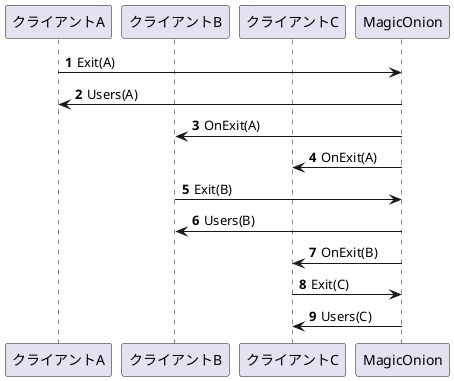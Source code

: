 @startuml
'退室シーケンス

participant クライアントA
participant クライアントB
participant クライアントC
participant MagicOnion

autonumber

'A退室
クライアントA -> MagicOnion:Exit(A)
MagicOnion -> クライアントA:Users(A)
'BにAが退室したことを伝える
MagicOnion -> クライアントB:OnExit(A)
'CにAが退室したことを伝える
MagicOnion -> クライアントC:OnExit(A)

'B退室
クライアントB -> MagicOnion:Exit(B)
MagicOnion -> クライアントB:Users(B)
'CにBが退室したことを伝える
MagicOnion -> クライアントC:OnExit(B)

'C退室
クライアントC -> MagicOnion:Exit(C)
MagicOnion -> クライアントC:Users(C)

@enduml